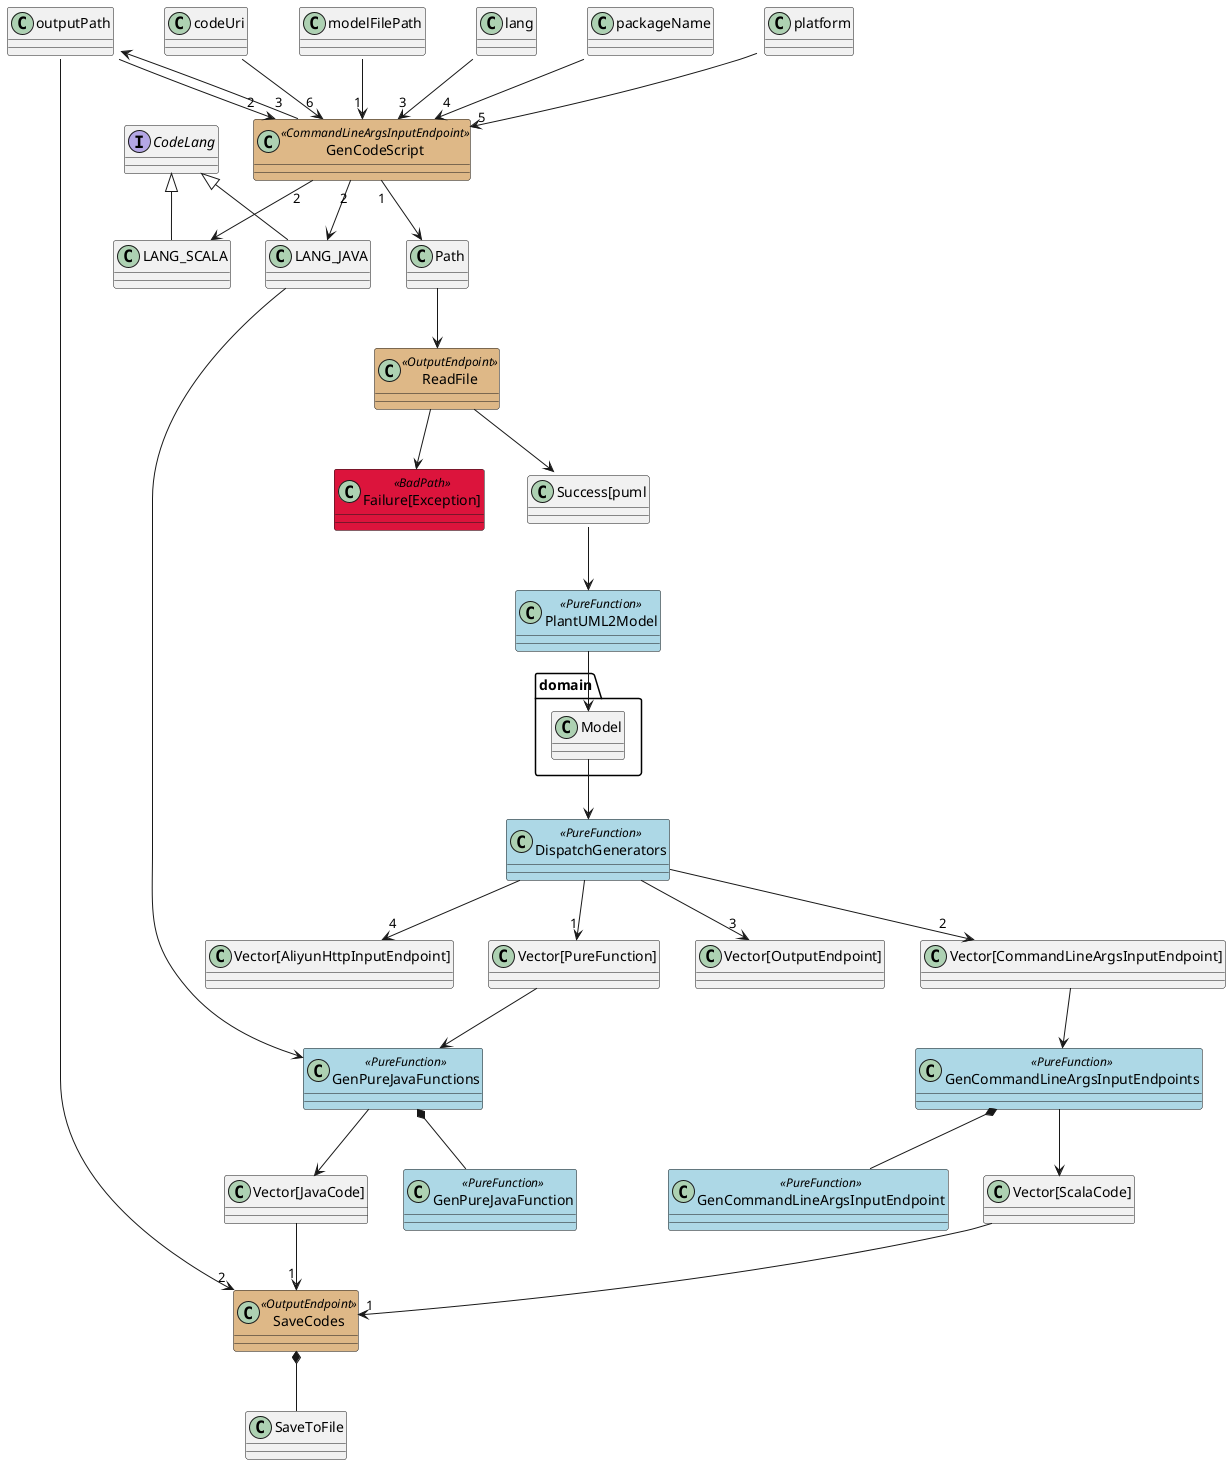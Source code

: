 @startuml
skinparam class {
	BackgroundColor<<CommandLineInputEndpoint>> BurlyWood
	BackgroundColor<<CommandLineArgsInputEndpoint>> BurlyWood
	BackgroundColor<<AliyunHttpInputEndpoint>> BurlyWood
	BackgroundColor<<OutputEndpoint>> BurlyWood
	BackgroundColor<<PureFunction>> LightBlue
	BackgroundColor<<BadPath>> Crimson
}
'class System << (S,#FF7700) Singleton >>

class GenCodeScript <<CommandLineArgsInputEndpoint>>
class ReadFile <<OutputEndpoint>>
class PlantUML2Model <<PureFunction>>
class GenPureJavaFunctions <<PureFunction>>
class GenPureJavaFunction <<PureFunction>>
class GenCommandLineArgsInputEndpoints <<PureFunction>>
class GenCommandLineArgsInputEndpoint <<PureFunction>>
class DispatchGenerators <<PureFunction>>
class SaveCodes <<OutputEndpoint>>
class "Failure[Exception]" <<BadPath>>
interface CodeLang
CodeLang <|-- LANG_JAVA
CodeLang <|-- LANG_SCALA

modelFilePath::String --> "1" GenCodeScript
outputPath::String --> "2" GenCodeScript
lang::String --> "3" GenCodeScript
packageName::String --> "4" GenCodeScript
platform::String --> "5" GenCodeScript
codeUri::String --> "6" GenCodeScript
GenCodeScript "1" --> Path
GenCodeScript "2" --> LANG_JAVA
GenCodeScript "2" --> LANG_SCALA
GenCodeScript "3" --> outputPath::Path
LANG_JAVA -> GenPureJavaFunctions
Path --> ReadFile
ReadFile --> "Success[puml::String]"
ReadFile --> "Failure[Exception]"
"Success[puml::String]" --> PlantUML2Model
PlantUML2Model --> domain.Model
domain.Model --> DispatchGenerators
DispatchGenerators --> "1" "Vector[PureFunction]"
DispatchGenerators --> "2" "Vector[CommandLineArgsInputEndpoint]"
DispatchGenerators --> "3" "Vector[OutputEndpoint]"
DispatchGenerators --> "4" "Vector[AliyunHttpInputEndpoint]"
"Vector[PureFunction]" --> GenPureJavaFunctions
GenPureJavaFunctions --> "Vector[JavaCode]"
GenPureJavaFunctions *-- GenPureJavaFunction
"Vector[CommandLineArgsInputEndpoint]" --> GenCommandLineArgsInputEndpoints
GenCommandLineArgsInputEndpoints --> "Vector[ScalaCode]"
GenCommandLineArgsInputEndpoints *-- GenCommandLineArgsInputEndpoint
"Vector[ScalaCode]" --> "1" SaveCodes
"Vector[JavaCode]" --> "1" SaveCodes
outputPath::Path --> "2" SaveCodes
SaveCodes *-- SaveToFile
@enduml